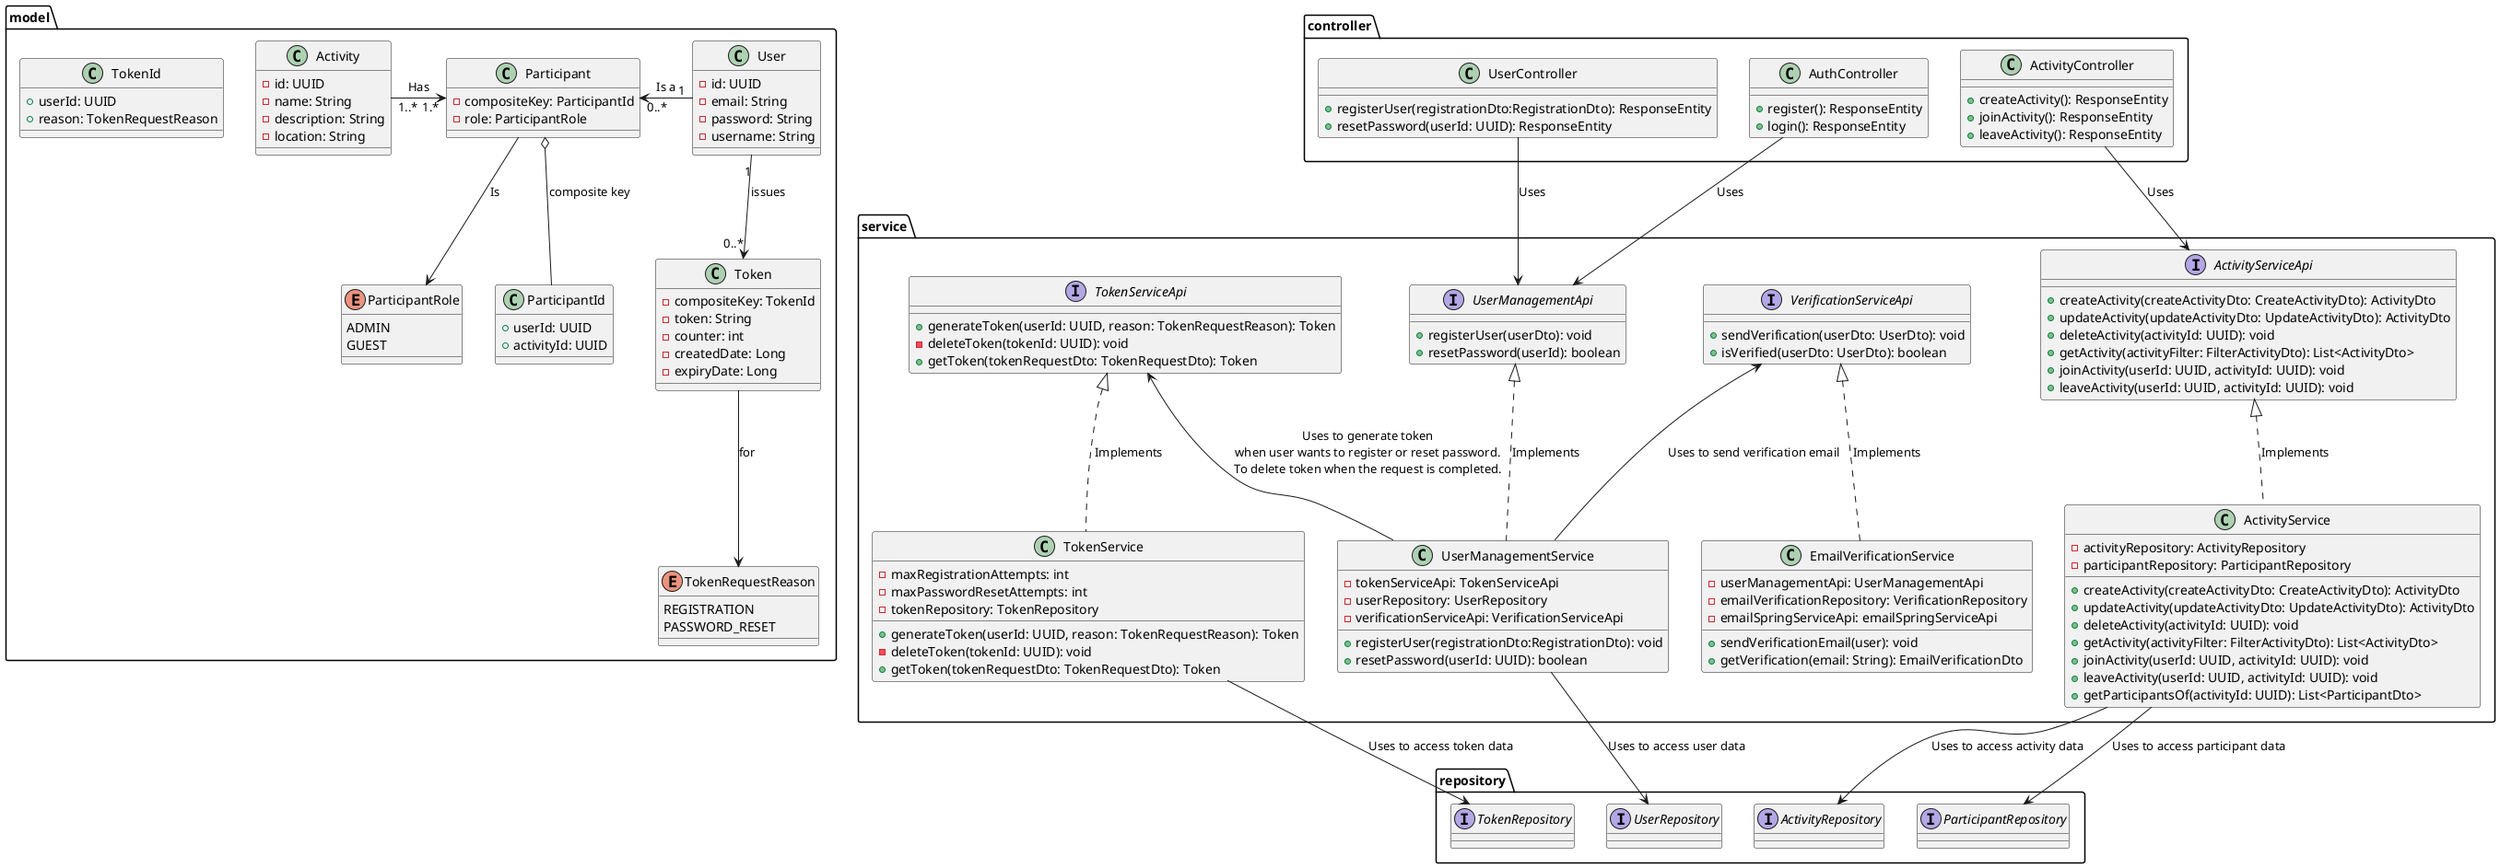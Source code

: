 @startuml
package model {
    class User {
        -id: UUID
        -email: String
        -password: String
        -username: String
    }
    enum TokenRequestReason {
        REGISTRATION
        PASSWORD_RESET
    }
    enum ParticipantRole {
        ADMIN
        GUEST
    }
    'Composite key class for Participant'
    class ParticipantId {
        +userId: UUID
        +activityId: UUID
    }
    class Participant {
        -compositeKey: ParticipantId
        -role: ParticipantRole
    }
    class Activity {
        -id: UUID
        -name: String
        -description: String
        -location: String
    }
    'Composite key class for Token'
    class TokenId {
        +userId: UUID
        +reason: TokenRequestReason
    }
    class Token {
        -compositeKey: TokenId
        -token: String
        -counter: int
        -createdDate: Long
        -expiryDate: Long
    }

    User "1" -l-> "0..*" Participant: Is a
    Activity "1..*" -r-> "1.*" Participant : Has
    Participant o-d- ParticipantId : composite key
    Participant -d-> ParticipantRole: Is
    User "1" --> "0..*" Token : issues
    Token --> TokenRequestReason : for
}

package repository {
    interface UserRepository
    interface ActivityRepository
    interface TokenRepository
    interface ParticipantRepository
}

package service {
    class TokenService {
        -maxRegistrationAttempts: int
        -maxPasswordResetAttempts: int
        -tokenRepository: TokenRepository
        +generateToken(userId: UUID, reason: TokenRequestReason): Token
        -deleteToken(tokenId: UUID): void
        +getToken(tokenRequestDto: TokenRequestDto): Token
    }

    interface TokenServiceApi {
        +generateToken(userId: UUID, reason: TokenRequestReason): Token
        -deleteToken(tokenId: UUID): void
        +getToken(tokenRequestDto: TokenRequestDto): Token
    }

    class UserManagementService {
        -tokenServiceApi: TokenServiceApi
        -userRepository: UserRepository
        -verificationServiceApi: VerificationServiceApi
        +registerUser(registrationDto:RegistrationDto): void
        +resetPassword(userId: UUID): boolean
    }

    interface UserManagementApi {
        +registerUser(userDto): void
        +resetPassword(userId): boolean
    }

    class ActivityService {
        -activityRepository: ActivityRepository
        -participantRepository: ParticipantRepository
        +createActivity(createActivityDto: CreateActivityDto): ActivityDto
        +updateActivity(updateActivityDto: UpdateActivityDto): ActivityDto
        +deleteActivity(activityId: UUID): void
        +getActivity(activityFilter: FilterActivityDto): List<ActivityDto>
        +joinActivity(userId: UUID, activityId: UUID): void
        +leaveActivity(userId: UUID, activityId: UUID): void
        +getParticipantsOf(activityId: UUID): List<ParticipantDto>
    }

    interface ActivityServiceApi {
        +createActivity(createActivityDto: CreateActivityDto): ActivityDto
        +updateActivity(updateActivityDto: UpdateActivityDto): ActivityDto
        +deleteActivity(activityId: UUID): void
        +getActivity(activityFilter: FilterActivityDto): List<ActivityDto>
        +joinActivity(userId: UUID, activityId: UUID): void
        +leaveActivity(userId: UUID, activityId: UUID): void
    }

    class EmailVerificationService {
        -userManagementApi: UserManagementApi
        -emailVerificationRepository: VerificationRepository
        -emailSpringServiceApi: emailSpringServiceApi
        +sendVerificationEmail(user): void
        +getVerification(email: String): EmailVerificationDto
    }

    interface VerificationServiceApi {
        +sendVerification(userDto: UserDto): void
        +isVerified(userDto: UserDto): boolean
    }

    TokenService .u.|> TokenServiceApi: Implements
    UserManagementService .u.|> UserManagementApi: Implements
    ActivityService .u.|> ActivityServiceApi: Implements
    EmailVerificationService .u.|> VerificationServiceApi: Implements

    TokenService -d-> repository.TokenRepository: Uses to access token data
    UserManagementService -d-> repository.UserRepository: Uses to access user data
    UserManagementService -u-> VerificationServiceApi: Uses to send verification email
    UserManagementService -u-> TokenServiceApi: Uses to generate token\nwhen user wants to register or reset password.\nTo delete token when the request is completed.
    ActivityService -d-> repository.ActivityRepository: Uses to access activity data
    ActivityService -d-> repository.ParticipantRepository: Uses to access participant data
}

package controller {
    class AuthController {
        +register(): ResponseEntity
        +login(): ResponseEntity
    }

    class ActivityController {
        +createActivity(): ResponseEntity
        +joinActivity(): ResponseEntity
        +leaveActivity(): ResponseEntity
    }

    class UserController {
        +registerUser(registrationDto:RegistrationDto): ResponseEntity
        +resetPassword(userId: UUID): ResponseEntity
    }

    AuthController -d-> service.UserManagementApi: Uses
    ActivityController -d-> service.ActivityServiceApi: Uses
    UserController -d-> service.UserManagementApi: Uses
}

@enduml
